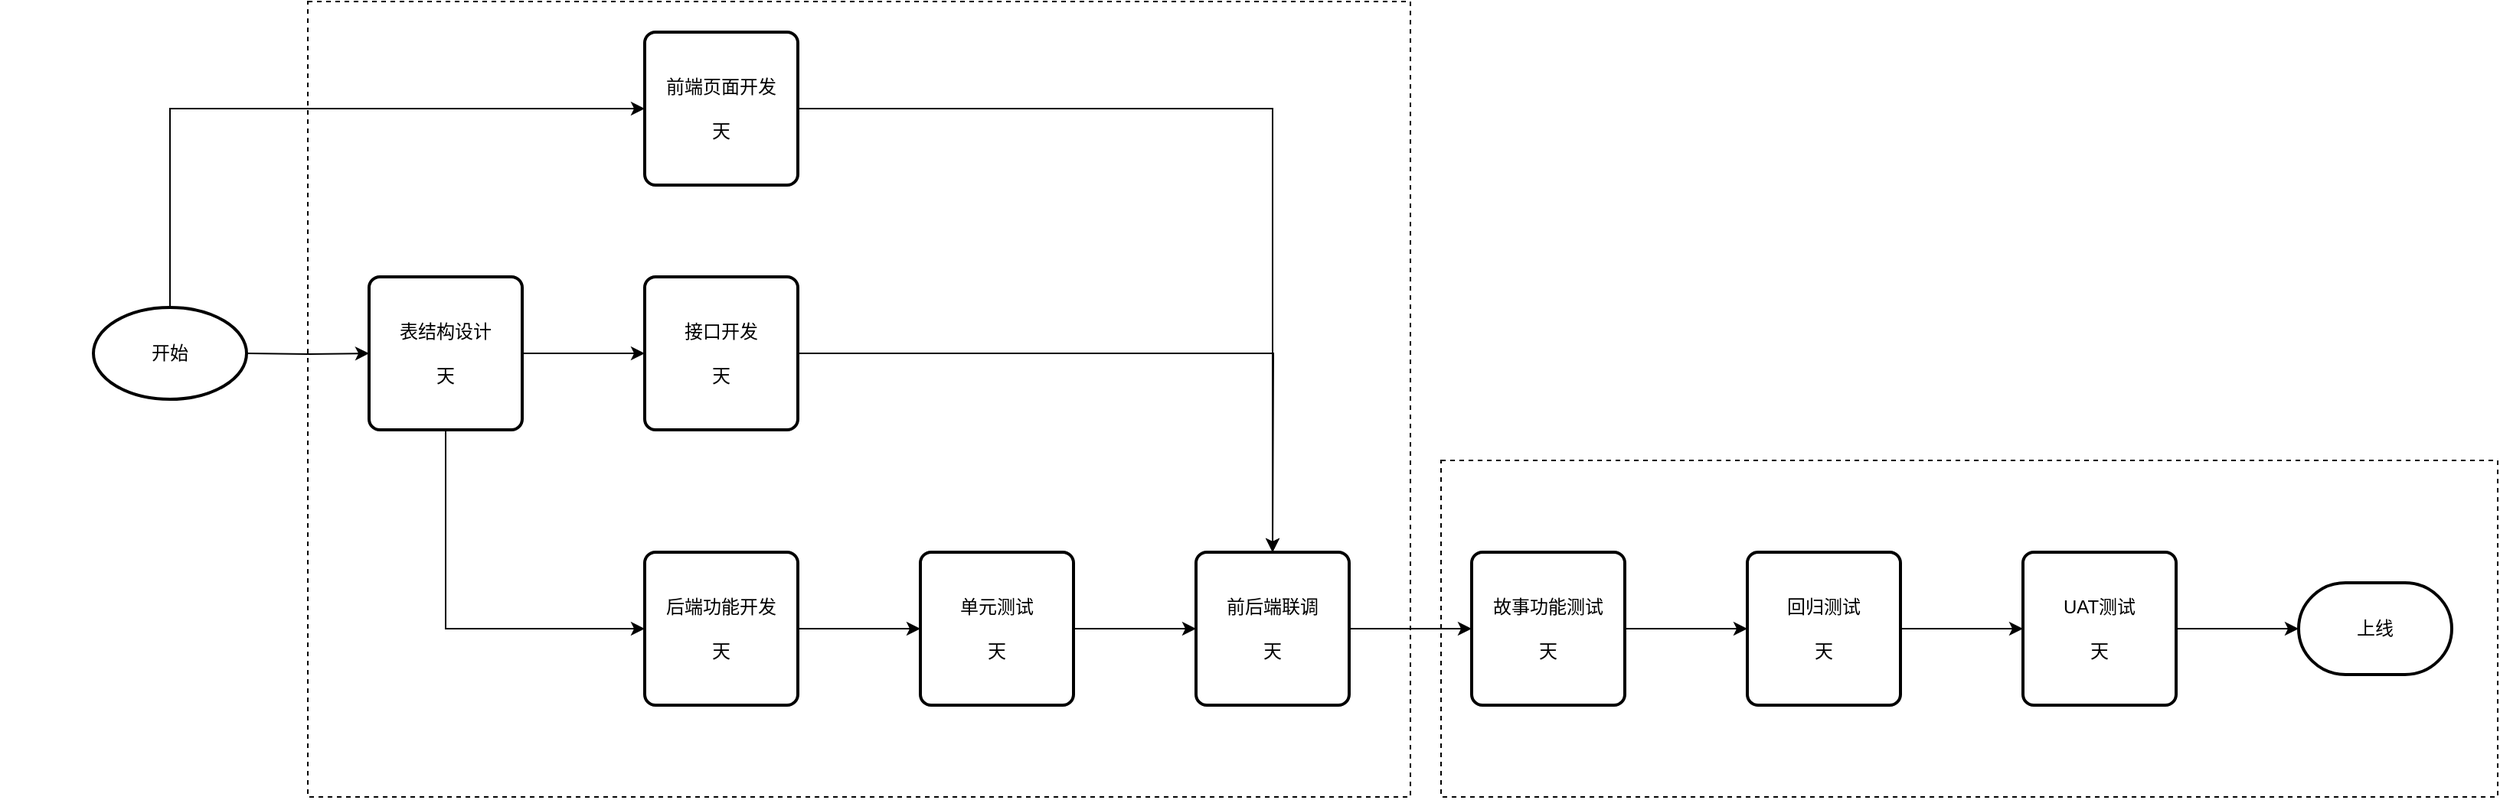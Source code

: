 <mxfile version="12.4.1" type="github" pages="1">
  <diagram id="vi_ECuAuSyeIwbxBarB6" name="图像中台S8-关键路径">
    <mxGraphModel dx="1116" dy="738" grid="1" gridSize="10" guides="1" tooltips="1" connect="1" arrows="1" fold="1" page="1" pageScale="1" pageWidth="850" pageHeight="1100" math="0" shadow="0">
      <root>
        <mxCell id="0"/>
        <mxCell id="1" parent="0"/>
        <mxCell id="mSEuSrlhZHySXVAviKyT-46" value="" style="rounded=0;whiteSpace=wrap;html=1;dashed=1;" vertex="1" parent="1">
          <mxGeometry x="990" y="540" width="690" height="220" as="geometry"/>
        </mxCell>
        <mxCell id="mSEuSrlhZHySXVAviKyT-45" value="" style="rounded=0;whiteSpace=wrap;html=1;dashed=1;" vertex="1" parent="1">
          <mxGeometry x="250" y="240" width="720" height="520" as="geometry"/>
        </mxCell>
        <mxCell id="mSEuSrlhZHySXVAviKyT-9" value="" style="edgeStyle=orthogonalEdgeStyle;rounded=0;orthogonalLoop=1;jettySize=auto;html=1;" edge="1" parent="1" target="mSEuSrlhZHySXVAviKyT-8">
          <mxGeometry relative="1" as="geometry">
            <mxPoint x="210" y="470" as="sourcePoint"/>
          </mxGeometry>
        </mxCell>
        <mxCell id="mSEuSrlhZHySXVAviKyT-16" value="" style="edgeStyle=orthogonalEdgeStyle;rounded=0;orthogonalLoop=1;jettySize=auto;html=1;entryX=0;entryY=0.5;entryDx=0;entryDy=0;" edge="1" parent="1" target="mSEuSrlhZHySXVAviKyT-14">
          <mxGeometry relative="1" as="geometry">
            <mxPoint x="160" y="440" as="sourcePoint"/>
            <mxPoint x="160" y="360" as="targetPoint"/>
            <Array as="points">
              <mxPoint x="160" y="310"/>
            </Array>
          </mxGeometry>
        </mxCell>
        <mxCell id="mSEuSrlhZHySXVAviKyT-11" value="" style="edgeStyle=orthogonalEdgeStyle;rounded=0;orthogonalLoop=1;jettySize=auto;html=1;" edge="1" parent="1" source="mSEuSrlhZHySXVAviKyT-8" target="mSEuSrlhZHySXVAviKyT-10">
          <mxGeometry relative="1" as="geometry"/>
        </mxCell>
        <mxCell id="mSEuSrlhZHySXVAviKyT-20" value="" style="edgeStyle=orthogonalEdgeStyle;rounded=0;orthogonalLoop=1;jettySize=auto;html=1;entryX=0;entryY=0.5;entryDx=0;entryDy=0;" edge="1" parent="1" source="mSEuSrlhZHySXVAviKyT-8" target="mSEuSrlhZHySXVAviKyT-17">
          <mxGeometry relative="1" as="geometry">
            <mxPoint x="340" y="600" as="targetPoint"/>
            <Array as="points">
              <mxPoint x="340" y="650"/>
            </Array>
          </mxGeometry>
        </mxCell>
        <mxCell id="mSEuSrlhZHySXVAviKyT-8" value="表结构设计&lt;br&gt;&lt;br&gt;天" style="rounded=1;whiteSpace=wrap;html=1;absoluteArcSize=1;arcSize=14;strokeWidth=2;" vertex="1" parent="1">
          <mxGeometry x="290" y="420" width="100" height="100" as="geometry"/>
        </mxCell>
        <mxCell id="mSEuSrlhZHySXVAviKyT-28" value="" style="edgeStyle=orthogonalEdgeStyle;rounded=0;orthogonalLoop=1;jettySize=auto;html=1;" edge="1" parent="1" source="mSEuSrlhZHySXVAviKyT-10">
          <mxGeometry relative="1" as="geometry">
            <mxPoint x="880" y="600" as="targetPoint"/>
          </mxGeometry>
        </mxCell>
        <mxCell id="mSEuSrlhZHySXVAviKyT-10" value="接口开发&lt;br&gt;&lt;br&gt;天" style="rounded=1;whiteSpace=wrap;html=1;absoluteArcSize=1;arcSize=14;strokeWidth=2;" vertex="1" parent="1">
          <mxGeometry x="470" y="420" width="100" height="100" as="geometry"/>
        </mxCell>
        <mxCell id="mSEuSrlhZHySXVAviKyT-22" value="" style="edgeStyle=orthogonalEdgeStyle;rounded=0;orthogonalLoop=1;jettySize=auto;html=1;" edge="1" parent="1" source="mSEuSrlhZHySXVAviKyT-17" target="mSEuSrlhZHySXVAviKyT-21">
          <mxGeometry relative="1" as="geometry"/>
        </mxCell>
        <mxCell id="mSEuSrlhZHySXVAviKyT-17" value="后端功能开发&lt;br&gt;&lt;br&gt;天" style="rounded=1;whiteSpace=wrap;html=1;absoluteArcSize=1;arcSize=14;strokeWidth=2;" vertex="1" parent="1">
          <mxGeometry x="470" y="600" width="100" height="100" as="geometry"/>
        </mxCell>
        <mxCell id="mSEuSrlhZHySXVAviKyT-24" value="" style="edgeStyle=orthogonalEdgeStyle;rounded=0;orthogonalLoop=1;jettySize=auto;html=1;" edge="1" parent="1" source="mSEuSrlhZHySXVAviKyT-21" target="mSEuSrlhZHySXVAviKyT-23">
          <mxGeometry relative="1" as="geometry"/>
        </mxCell>
        <mxCell id="mSEuSrlhZHySXVAviKyT-21" value="单元测试&lt;br&gt;&lt;br&gt;天" style="rounded=1;whiteSpace=wrap;html=1;absoluteArcSize=1;arcSize=14;strokeWidth=2;" vertex="1" parent="1">
          <mxGeometry x="650" y="600" width="100" height="100" as="geometry"/>
        </mxCell>
        <mxCell id="mSEuSrlhZHySXVAviKyT-32" value="" style="edgeStyle=orthogonalEdgeStyle;rounded=0;orthogonalLoop=1;jettySize=auto;html=1;" edge="1" parent="1" source="mSEuSrlhZHySXVAviKyT-23" target="mSEuSrlhZHySXVAviKyT-31">
          <mxGeometry relative="1" as="geometry"/>
        </mxCell>
        <mxCell id="mSEuSrlhZHySXVAviKyT-23" value="前后端联调&lt;br&gt;&lt;br&gt;天" style="rounded=1;whiteSpace=wrap;html=1;absoluteArcSize=1;arcSize=14;strokeWidth=2;" vertex="1" parent="1">
          <mxGeometry x="830" y="600" width="100" height="100" as="geometry"/>
        </mxCell>
        <mxCell id="mSEuSrlhZHySXVAviKyT-34" value="" style="edgeStyle=orthogonalEdgeStyle;rounded=0;orthogonalLoop=1;jettySize=auto;html=1;" edge="1" parent="1" source="mSEuSrlhZHySXVAviKyT-31" target="mSEuSrlhZHySXVAviKyT-33">
          <mxGeometry relative="1" as="geometry"/>
        </mxCell>
        <mxCell id="mSEuSrlhZHySXVAviKyT-31" value="故事功能测试&lt;br&gt;&lt;br&gt;天" style="rounded=1;whiteSpace=wrap;html=1;absoluteArcSize=1;arcSize=14;strokeWidth=2;" vertex="1" parent="1">
          <mxGeometry x="1010" y="600" width="100" height="100" as="geometry"/>
        </mxCell>
        <mxCell id="mSEuSrlhZHySXVAviKyT-36" value="" style="edgeStyle=orthogonalEdgeStyle;rounded=0;orthogonalLoop=1;jettySize=auto;html=1;" edge="1" parent="1" source="mSEuSrlhZHySXVAviKyT-33" target="mSEuSrlhZHySXVAviKyT-35">
          <mxGeometry relative="1" as="geometry"/>
        </mxCell>
        <mxCell id="mSEuSrlhZHySXVAviKyT-33" value="回归测试&lt;br&gt;&lt;br&gt;天" style="rounded=1;whiteSpace=wrap;html=1;absoluteArcSize=1;arcSize=14;strokeWidth=2;" vertex="1" parent="1">
          <mxGeometry x="1190" y="600" width="100" height="100" as="geometry"/>
        </mxCell>
        <mxCell id="mSEuSrlhZHySXVAviKyT-38" value="" style="edgeStyle=orthogonalEdgeStyle;rounded=0;orthogonalLoop=1;jettySize=auto;html=1;" edge="1" parent="1" source="mSEuSrlhZHySXVAviKyT-35">
          <mxGeometry relative="1" as="geometry">
            <mxPoint x="1550" y="650" as="targetPoint"/>
          </mxGeometry>
        </mxCell>
        <mxCell id="mSEuSrlhZHySXVAviKyT-35" value="UAT测试&lt;br&gt;&lt;br&gt;天" style="rounded=1;whiteSpace=wrap;html=1;absoluteArcSize=1;arcSize=14;strokeWidth=2;" vertex="1" parent="1">
          <mxGeometry x="1370" y="600" width="100" height="100" as="geometry"/>
        </mxCell>
        <mxCell id="mSEuSrlhZHySXVAviKyT-30" value="" style="edgeStyle=orthogonalEdgeStyle;rounded=0;orthogonalLoop=1;jettySize=auto;html=1;entryX=0.5;entryY=0;entryDx=0;entryDy=0;" edge="1" parent="1" source="mSEuSrlhZHySXVAviKyT-14" target="mSEuSrlhZHySXVAviKyT-23">
          <mxGeometry relative="1" as="geometry">
            <mxPoint x="470" y="310" as="targetPoint"/>
          </mxGeometry>
        </mxCell>
        <mxCell id="mSEuSrlhZHySXVAviKyT-14" value="前端页面开发&lt;br&gt;&lt;br&gt;天" style="rounded=1;whiteSpace=wrap;html=1;absoluteArcSize=1;arcSize=14;strokeWidth=2;" vertex="1" parent="1">
          <mxGeometry x="470" y="260" width="100" height="100" as="geometry"/>
        </mxCell>
        <mxCell id="mSEuSrlhZHySXVAviKyT-40" value="上线" style="strokeWidth=2;html=1;shape=mxgraph.flowchart.terminator;whiteSpace=wrap;" vertex="1" parent="1">
          <mxGeometry x="1550" y="620" width="100" height="60" as="geometry"/>
        </mxCell>
        <mxCell id="mSEuSrlhZHySXVAviKyT-41" value="" style="strokeWidth=2;html=1;shape=mxgraph.flowchart.start_1;whiteSpace=wrap;opacity=0;" vertex="1" parent="1">
          <mxGeometry x="110" y="440" width="100" height="60" as="geometry"/>
        </mxCell>
        <mxCell id="mSEuSrlhZHySXVAviKyT-42" value="" style="strokeWidth=2;html=1;shape=mxgraph.flowchart.start_1;whiteSpace=wrap;opacity=0;" vertex="1" parent="1">
          <mxGeometry x="50" y="700" width="100" height="60" as="geometry"/>
        </mxCell>
        <mxCell id="mSEuSrlhZHySXVAviKyT-44" value="开始" style="strokeWidth=2;html=1;shape=mxgraph.flowchart.start_1;whiteSpace=wrap;" vertex="1" parent="1">
          <mxGeometry x="110" y="440" width="100" height="60" as="geometry"/>
        </mxCell>
      </root>
    </mxGraphModel>
  </diagram>
</mxfile>
